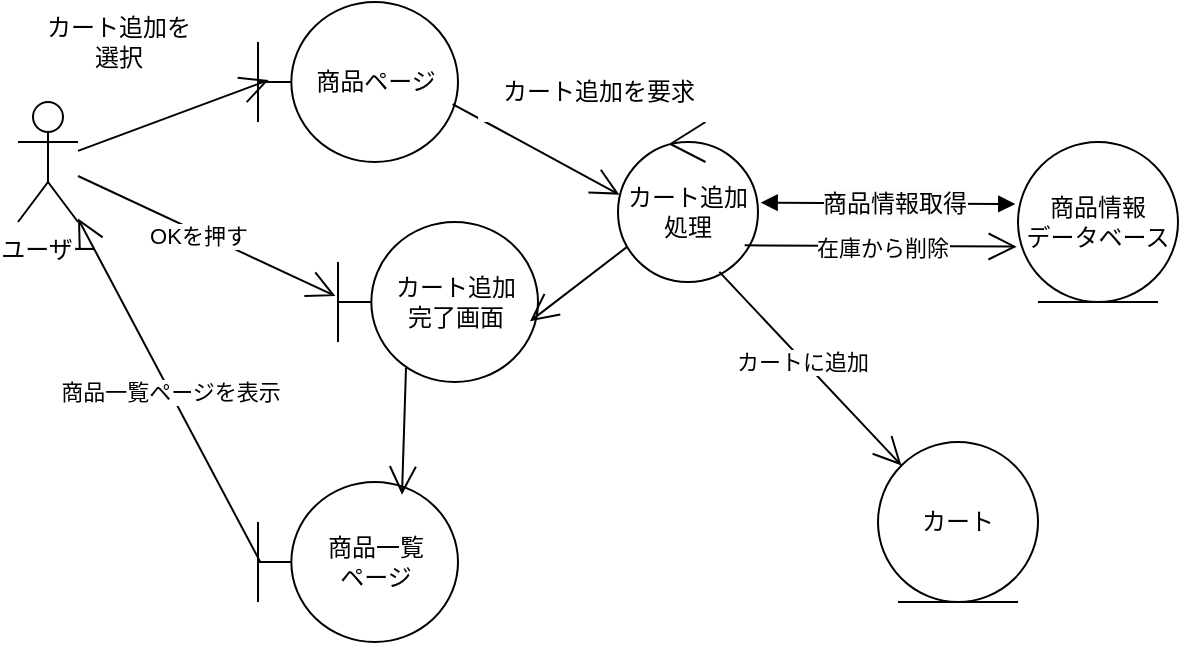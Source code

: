 <mxfile>
    <diagram id="z1uy2Iq04QHZ0uqAV7ot" name="ページ1">
        <mxGraphModel dx="816" dy="466" grid="1" gridSize="10" guides="1" tooltips="1" connect="1" arrows="1" fold="1" page="1" pageScale="1" pageWidth="827" pageHeight="1169" math="0" shadow="0">
            <root>
                <mxCell id="0"/>
                <mxCell id="1" parent="0"/>
                <mxCell id="uzD4i4Cy81bu130jzfPa-2" value="ユーザー" style="shape=umlActor;verticalLabelPosition=bottom;verticalAlign=top;html=1;" parent="1" vertex="1">
                    <mxGeometry x="160" y="120" width="30" height="60" as="geometry"/>
                </mxCell>
                <mxCell id="uzD4i4Cy81bu130jzfPa-3" value="商品ページ" style="shape=umlBoundary;whiteSpace=wrap;html=1;" parent="1" vertex="1">
                    <mxGeometry x="280" y="70" width="100" height="80" as="geometry"/>
                </mxCell>
                <mxCell id="uzD4i4Cy81bu130jzfPa-5" value="" style="endArrow=open;endFill=1;endSize=12;html=1;rounded=0;entryX=0.053;entryY=0.488;entryDx=0;entryDy=0;entryPerimeter=0;" parent="1" source="uzD4i4Cy81bu130jzfPa-2" target="uzD4i4Cy81bu130jzfPa-3" edge="1">
                    <mxGeometry width="160" relative="1" as="geometry">
                        <mxPoint x="260" y="260" as="sourcePoint"/>
                        <mxPoint x="420" y="260" as="targetPoint"/>
                    </mxGeometry>
                </mxCell>
                <mxCell id="uzD4i4Cy81bu130jzfPa-6" value="カート追加を&lt;div&gt;選択&lt;/div&gt;" style="text;html=1;align=center;verticalAlign=middle;resizable=0;points=[];autosize=1;strokeColor=none;fillColor=default;" parent="1" vertex="1">
                    <mxGeometry x="160" y="70" width="100" height="40" as="geometry"/>
                </mxCell>
                <mxCell id="uzD4i4Cy81bu130jzfPa-7" value="&lt;div&gt;カート追加&lt;/div&gt;&lt;div&gt;完了画面&lt;/div&gt;" style="shape=umlBoundary;whiteSpace=wrap;html=1;" parent="1" vertex="1">
                    <mxGeometry x="320" y="180" width="100" height="80" as="geometry"/>
                </mxCell>
                <mxCell id="uzD4i4Cy81bu130jzfPa-8" value="カート追加処理" style="ellipse;shape=umlControl;whiteSpace=wrap;html=1;" parent="1" vertex="1">
                    <mxGeometry x="460" y="130" width="70" height="80" as="geometry"/>
                </mxCell>
                <mxCell id="uzD4i4Cy81bu130jzfPa-9" value="商品情報&lt;div&gt;データベース&lt;/div&gt;" style="ellipse;shape=umlEntity;whiteSpace=wrap;html=1;" parent="1" vertex="1">
                    <mxGeometry x="660" y="140" width="80" height="80" as="geometry"/>
                </mxCell>
                <mxCell id="uzD4i4Cy81bu130jzfPa-11" value="" style="endArrow=open;endFill=1;endSize=12;html=1;rounded=0;exitX=0.973;exitY=0.638;exitDx=0;exitDy=0;exitPerimeter=0;entryX=0.01;entryY=0.454;entryDx=0;entryDy=0;entryPerimeter=0;" parent="1" source="uzD4i4Cy81bu130jzfPa-3" target="uzD4i4Cy81bu130jzfPa-8" edge="1">
                    <mxGeometry width="160" relative="1" as="geometry">
                        <mxPoint x="260" y="260" as="sourcePoint"/>
                        <mxPoint x="420" y="260" as="targetPoint"/>
                    </mxGeometry>
                </mxCell>
                <mxCell id="uzD4i4Cy81bu130jzfPa-12" value="カート追加を要求" style="text;html=1;align=center;verticalAlign=middle;resizable=0;points=[];autosize=1;strokeColor=none;fillColor=default;" parent="1" vertex="1">
                    <mxGeometry x="390" y="100" width="120" height="30" as="geometry"/>
                </mxCell>
                <mxCell id="uzD4i4Cy81bu130jzfPa-15" value="" style="endArrow=open;endFill=1;endSize=12;html=1;rounded=0;exitX=0.067;exitY=0.779;exitDx=0;exitDy=0;exitPerimeter=0;entryX=0.96;entryY=0.621;entryDx=0;entryDy=0;entryPerimeter=0;" parent="1" source="uzD4i4Cy81bu130jzfPa-8" target="uzD4i4Cy81bu130jzfPa-7" edge="1">
                    <mxGeometry width="160" relative="1" as="geometry">
                        <mxPoint x="260" y="260" as="sourcePoint"/>
                        <mxPoint x="420" y="260" as="targetPoint"/>
                    </mxGeometry>
                </mxCell>
                <mxCell id="uzD4i4Cy81bu130jzfPa-16" value="" style="endArrow=open;endFill=1;endSize=12;html=1;rounded=0;entryX=-0.013;entryY=0.463;entryDx=0;entryDy=0;entryPerimeter=0;" parent="1" source="uzD4i4Cy81bu130jzfPa-2" target="uzD4i4Cy81bu130jzfPa-7" edge="1">
                    <mxGeometry width="160" relative="1" as="geometry">
                        <mxPoint x="260" y="260" as="sourcePoint"/>
                        <mxPoint x="420" y="260" as="targetPoint"/>
                    </mxGeometry>
                </mxCell>
                <mxCell id="15" value="OKを押す" style="edgeLabel;html=1;align=center;verticalAlign=middle;resizable=0;points=[];" vertex="1" connectable="0" parent="uzD4i4Cy81bu130jzfPa-16">
                    <mxGeometry x="-0.068" y="-1" relative="1" as="geometry">
                        <mxPoint y="1" as="offset"/>
                    </mxGeometry>
                </mxCell>
                <mxCell id="uzD4i4Cy81bu130jzfPa-18" value="商品一覧&lt;div&gt;ページ&lt;/div&gt;" style="shape=umlBoundary;whiteSpace=wrap;html=1;" parent="1" vertex="1">
                    <mxGeometry x="280" y="310" width="100" height="80" as="geometry"/>
                </mxCell>
                <mxCell id="uzD4i4Cy81bu130jzfPa-19" value="" style="endArrow=open;endFill=1;endSize=12;html=1;rounded=0;exitX=0.34;exitY=0.913;exitDx=0;exitDy=0;exitPerimeter=0;entryX=0.72;entryY=0.079;entryDx=0;entryDy=0;entryPerimeter=0;" parent="1" source="uzD4i4Cy81bu130jzfPa-7" target="uzD4i4Cy81bu130jzfPa-18" edge="1">
                    <mxGeometry width="160" relative="1" as="geometry">
                        <mxPoint x="260" y="260" as="sourcePoint"/>
                        <mxPoint x="420" y="260" as="targetPoint"/>
                    </mxGeometry>
                </mxCell>
                <mxCell id="uzD4i4Cy81bu130jzfPa-21" value="" style="endArrow=block;startArrow=block;endFill=1;startFill=1;html=1;rounded=0;exitX=1.019;exitY=0.504;exitDx=0;exitDy=0;exitPerimeter=0;entryX=-0.017;entryY=0.388;entryDx=0;entryDy=0;entryPerimeter=0;" parent="1" source="uzD4i4Cy81bu130jzfPa-8" target="uzD4i4Cy81bu130jzfPa-9" edge="1">
                    <mxGeometry width="160" relative="1" as="geometry">
                        <mxPoint x="260" y="260" as="sourcePoint"/>
                        <mxPoint x="420" y="260" as="targetPoint"/>
                    </mxGeometry>
                </mxCell>
                <mxCell id="7" value="&lt;span style=&quot;color: rgb(0, 0, 0); font-size: 12px; background-color: rgb(251, 251, 251);&quot;&gt;商品情報取得&lt;/span&gt;" style="edgeLabel;html=1;align=center;verticalAlign=middle;resizable=0;points=[];" vertex="1" connectable="0" parent="uzD4i4Cy81bu130jzfPa-21">
                    <mxGeometry x="0.037" relative="1" as="geometry">
                        <mxPoint as="offset"/>
                    </mxGeometry>
                </mxCell>
                <mxCell id="2" value="カート" style="ellipse;shape=umlEntity;whiteSpace=wrap;html=1;" vertex="1" parent="1">
                    <mxGeometry x="590" y="290" width="80" height="80" as="geometry"/>
                </mxCell>
                <mxCell id="3" value="" style="endArrow=open;endFill=1;endSize=12;html=1;exitX=0.724;exitY=0.937;exitDx=0;exitDy=0;exitPerimeter=0;entryX=0;entryY=0;entryDx=0;entryDy=0;" edge="1" parent="1" source="uzD4i4Cy81bu130jzfPa-8" target="2">
                    <mxGeometry width="160" relative="1" as="geometry">
                        <mxPoint x="460" y="340" as="sourcePoint"/>
                        <mxPoint x="620" y="340" as="targetPoint"/>
                    </mxGeometry>
                </mxCell>
                <mxCell id="6" value="カートに追加" style="edgeLabel;html=1;align=center;verticalAlign=middle;resizable=0;points=[];" vertex="1" connectable="0" parent="3">
                    <mxGeometry x="-0.085" y="-1" relative="1" as="geometry">
                        <mxPoint as="offset"/>
                    </mxGeometry>
                </mxCell>
                <mxCell id="8" value="" style="endArrow=open;endFill=1;endSize=12;html=1;exitX=0.905;exitY=0.771;exitDx=0;exitDy=0;exitPerimeter=0;entryX=-0.008;entryY=0.654;entryDx=0;entryDy=0;entryPerimeter=0;" edge="1" parent="1" source="uzD4i4Cy81bu130jzfPa-8" target="uzD4i4Cy81bu130jzfPa-9">
                    <mxGeometry width="160" relative="1" as="geometry">
                        <mxPoint x="440" y="340" as="sourcePoint"/>
                        <mxPoint x="600" y="340" as="targetPoint"/>
                    </mxGeometry>
                </mxCell>
                <mxCell id="9" value="在庫から削除" style="edgeLabel;html=1;align=center;verticalAlign=middle;resizable=0;points=[];" vertex="1" connectable="0" parent="8">
                    <mxGeometry x="-0.0" y="-1" relative="1" as="geometry">
                        <mxPoint as="offset"/>
                    </mxGeometry>
                </mxCell>
                <mxCell id="10" value="" style="endArrow=open;endFill=1;endSize=12;html=1;exitX=0.013;exitY=0.504;exitDx=0;exitDy=0;exitPerimeter=0;" edge="1" parent="1" source="uzD4i4Cy81bu130jzfPa-18" target="uzD4i4Cy81bu130jzfPa-2">
                    <mxGeometry width="160" relative="1" as="geometry">
                        <mxPoint x="440" y="340" as="sourcePoint"/>
                        <mxPoint x="600" y="340" as="targetPoint"/>
                    </mxGeometry>
                </mxCell>
                <mxCell id="11" value="商品一覧ページを表示" style="edgeLabel;html=1;align=center;verticalAlign=middle;resizable=0;points=[];" vertex="1" connectable="0" parent="10">
                    <mxGeometry x="0.001" relative="1" as="geometry">
                        <mxPoint y="1" as="offset"/>
                    </mxGeometry>
                </mxCell>
            </root>
        </mxGraphModel>
    </diagram>
</mxfile>